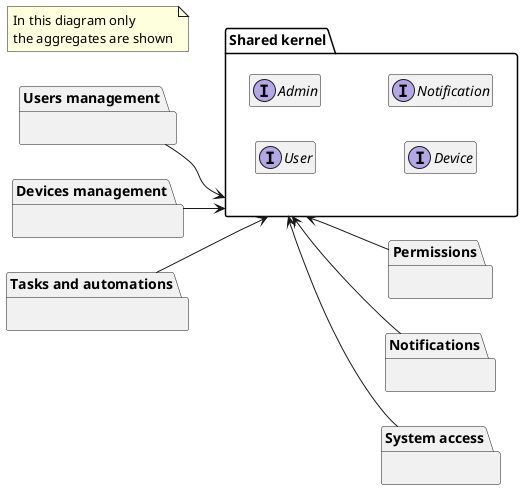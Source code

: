 @startuml context-map

left to right direction
hide empty members

note as AggregatesNote
  In this diagram only
  the aggregates are shown
end note
 
package "Shared kernel" as Kernel {
    interface User
    interface Admin
    interface Device
    interface Notification
}
package "Users management" as Users {

}
package "Devices management" as Devices {

}
package "Tasks and automations" as Tasks {

}
package "Permissions" {

}
package "Notifications" {

}
package "System access" as SystemAccess {
    
}

Users --> Kernel
Devices --> Kernel
Tasks --> Kernel
Permissions -u-> Kernel
Notifications -u-> Kernel
SystemAccess -u-> Kernel

@enduml
